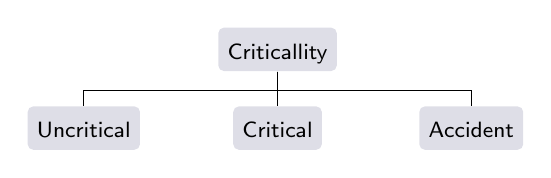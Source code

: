 \definecolor{TNOlightgray}{RGB}{222,222,231}%
\tikzstyle{tag}=[font=\sffamily, text height=.8em, text depth=.1em, fill=TNOlightgray, rounded corners=0.2em]%
\tikzstyle{diffheighttag}=[node distance=2.5em]%
\tikzstyle{helper}=[coordinate, node distance=1.5em]%
\tikzstyle{helper2}=[coordinate, node distance=4.0em]%
\begin{tikzpicture}
	% Place the nodes
	\node[tag](critic){\footnotesize Criticallity};
	\node[tag, below of=critic](critical){\footnotesize Critical};
	\node[tag, left of=critical, node distance=7em](uncritical){\footnotesize Uncritical};
	\node[tag, right of=critical, node distance=7em](accident){\footnotesize Accident};
	
	% Place the lines
	\node[helper, below of=critic](critic helper){};
	\draw (critic) -- (critic helper) -| (uncritical);
	\draw (critic) -- (critical);
	\draw (critic) -- (critic helper) -| (accident);
\end{tikzpicture}
